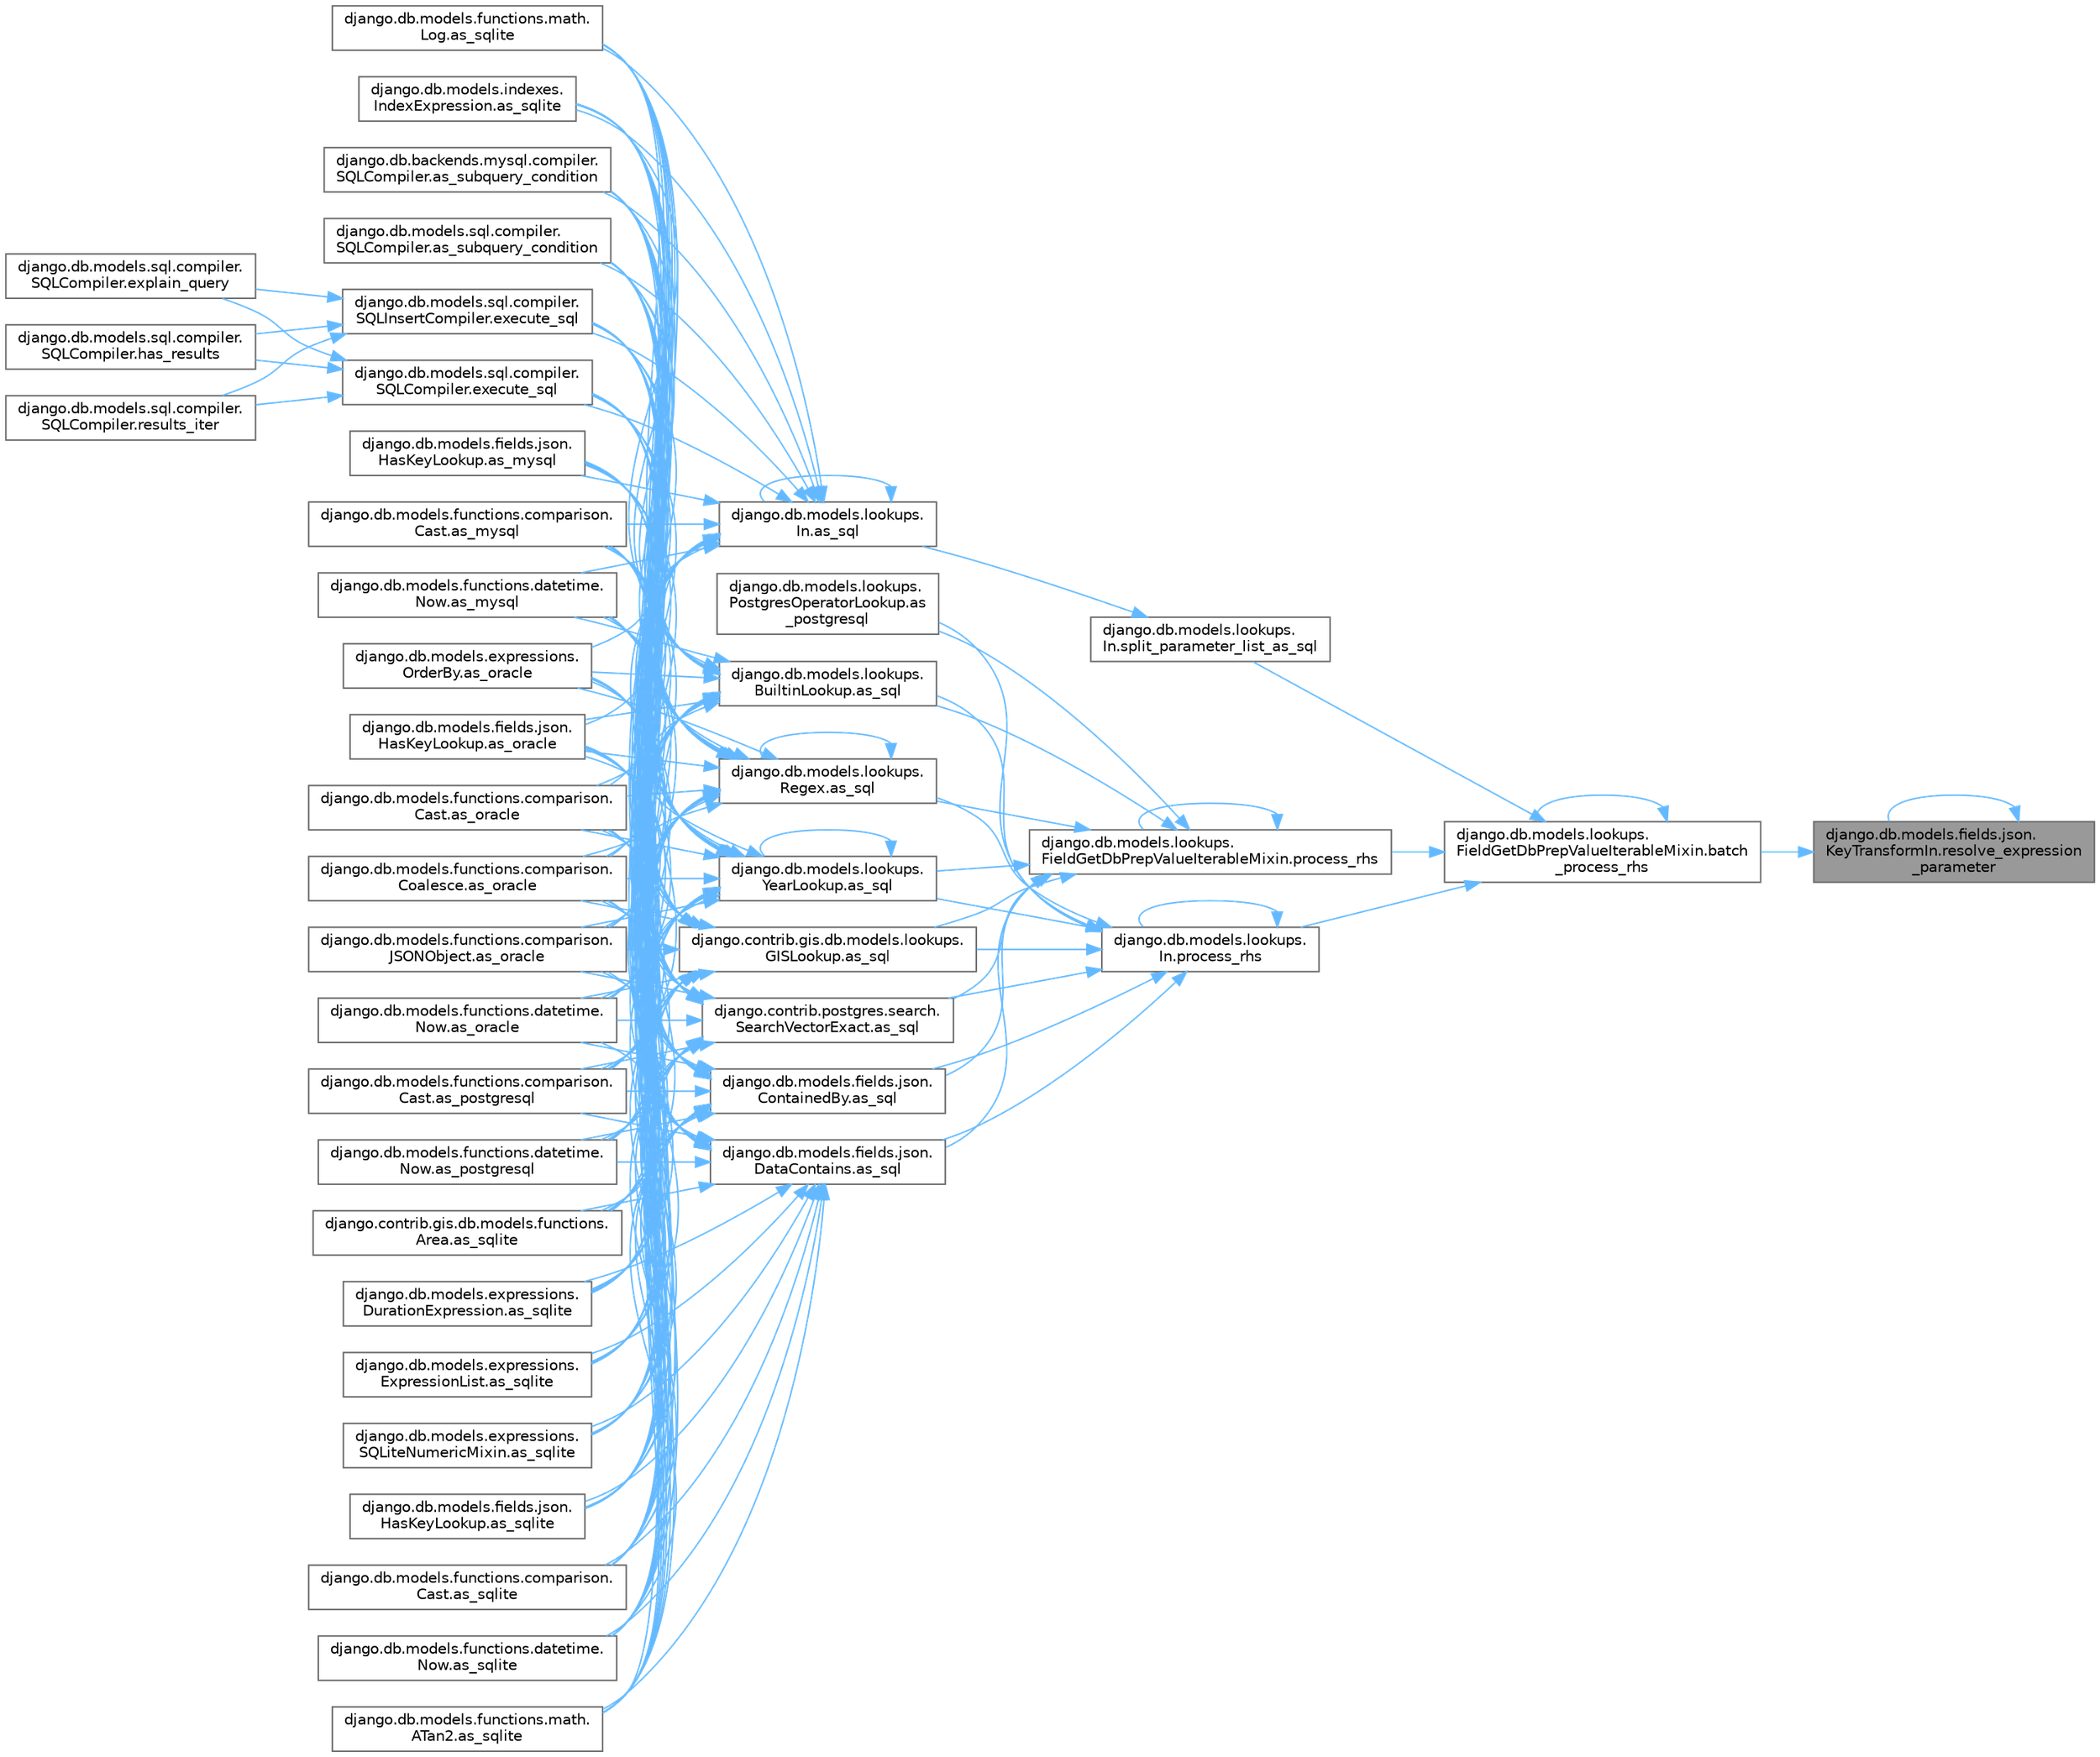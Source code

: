 digraph "django.db.models.fields.json.KeyTransformIn.resolve_expression_parameter"
{
 // LATEX_PDF_SIZE
  bgcolor="transparent";
  edge [fontname=Helvetica,fontsize=10,labelfontname=Helvetica,labelfontsize=10];
  node [fontname=Helvetica,fontsize=10,shape=box,height=0.2,width=0.4];
  rankdir="RL";
  Node1 [id="Node000001",label="django.db.models.fields.json.\lKeyTransformIn.resolve_expression\l_parameter",height=0.2,width=0.4,color="gray40", fillcolor="grey60", style="filled", fontcolor="black",tooltip=" "];
  Node1 -> Node2 [id="edge1_Node000001_Node000002",dir="back",color="steelblue1",style="solid",tooltip=" "];
  Node2 [id="Node000002",label="django.db.models.lookups.\lFieldGetDbPrepValueIterableMixin.batch\l_process_rhs",height=0.2,width=0.4,color="grey40", fillcolor="white", style="filled",URL="$classdjango_1_1db_1_1models_1_1lookups_1_1_field_get_db_prep_value_iterable_mixin.html#a94161369c47f8e2ea687388f906634bc",tooltip=" "];
  Node2 -> Node2 [id="edge2_Node000002_Node000002",dir="back",color="steelblue1",style="solid",tooltip=" "];
  Node2 -> Node3 [id="edge3_Node000002_Node000003",dir="back",color="steelblue1",style="solid",tooltip=" "];
  Node3 [id="Node000003",label="django.db.models.lookups.\lFieldGetDbPrepValueIterableMixin.process_rhs",height=0.2,width=0.4,color="grey40", fillcolor="white", style="filled",URL="$classdjango_1_1db_1_1models_1_1lookups_1_1_field_get_db_prep_value_iterable_mixin.html#a76dd22d874659802384fb89029c8d724",tooltip=" "];
  Node3 -> Node4 [id="edge4_Node000003_Node000004",dir="back",color="steelblue1",style="solid",tooltip=" "];
  Node4 [id="Node000004",label="django.db.models.lookups.\lPostgresOperatorLookup.as\l_postgresql",height=0.2,width=0.4,color="grey40", fillcolor="white", style="filled",URL="$classdjango_1_1db_1_1models_1_1lookups_1_1_postgres_operator_lookup.html#aa5fcb781a6ce643334a068601641eeb8",tooltip=" "];
  Node3 -> Node5 [id="edge5_Node000003_Node000005",dir="back",color="steelblue1",style="solid",tooltip=" "];
  Node5 [id="Node000005",label="django.contrib.gis.db.models.lookups.\lGISLookup.as_sql",height=0.2,width=0.4,color="grey40", fillcolor="white", style="filled",URL="$classdjango_1_1contrib_1_1gis_1_1db_1_1models_1_1lookups_1_1_g_i_s_lookup.html#a205b0f4d374825c94cddf5a23b4a415f",tooltip=" "];
  Node5 -> Node6 [id="edge6_Node000005_Node000006",dir="back",color="steelblue1",style="solid",tooltip=" "];
  Node6 [id="Node000006",label="django.db.models.fields.json.\lHasKeyLookup.as_mysql",height=0.2,width=0.4,color="grey40", fillcolor="white", style="filled",URL="$classdjango_1_1db_1_1models_1_1fields_1_1json_1_1_has_key_lookup.html#a10f67427287f2c0ea32513ca6f481e96",tooltip=" "];
  Node5 -> Node7 [id="edge7_Node000005_Node000007",dir="back",color="steelblue1",style="solid",tooltip=" "];
  Node7 [id="Node000007",label="django.db.models.functions.comparison.\lCast.as_mysql",height=0.2,width=0.4,color="grey40", fillcolor="white", style="filled",URL="$classdjango_1_1db_1_1models_1_1functions_1_1comparison_1_1_cast.html#a447737891e955909c6a381529a67a84e",tooltip=" "];
  Node5 -> Node8 [id="edge8_Node000005_Node000008",dir="back",color="steelblue1",style="solid",tooltip=" "];
  Node8 [id="Node000008",label="django.db.models.functions.datetime.\lNow.as_mysql",height=0.2,width=0.4,color="grey40", fillcolor="white", style="filled",URL="$classdjango_1_1db_1_1models_1_1functions_1_1datetime_1_1_now.html#a070a9334fb198086c0c4e96e9725d92b",tooltip=" "];
  Node5 -> Node9 [id="edge9_Node000005_Node000009",dir="back",color="steelblue1",style="solid",tooltip=" "];
  Node9 [id="Node000009",label="django.db.models.expressions.\lOrderBy.as_oracle",height=0.2,width=0.4,color="grey40", fillcolor="white", style="filled",URL="$classdjango_1_1db_1_1models_1_1expressions_1_1_order_by.html#af9b6ede9b0df85d6bcf54f983b3a8f6a",tooltip=" "];
  Node5 -> Node10 [id="edge10_Node000005_Node000010",dir="back",color="steelblue1",style="solid",tooltip=" "];
  Node10 [id="Node000010",label="django.db.models.fields.json.\lHasKeyLookup.as_oracle",height=0.2,width=0.4,color="grey40", fillcolor="white", style="filled",URL="$classdjango_1_1db_1_1models_1_1fields_1_1json_1_1_has_key_lookup.html#afbb88aa4fb23b3ec3acdc695c2f52398",tooltip=" "];
  Node5 -> Node11 [id="edge11_Node000005_Node000011",dir="back",color="steelblue1",style="solid",tooltip=" "];
  Node11 [id="Node000011",label="django.db.models.functions.comparison.\lCast.as_oracle",height=0.2,width=0.4,color="grey40", fillcolor="white", style="filled",URL="$classdjango_1_1db_1_1models_1_1functions_1_1comparison_1_1_cast.html#ad466cd7ca85dc257d9e2718f41a263ec",tooltip=" "];
  Node5 -> Node12 [id="edge12_Node000005_Node000012",dir="back",color="steelblue1",style="solid",tooltip=" "];
  Node12 [id="Node000012",label="django.db.models.functions.comparison.\lCoalesce.as_oracle",height=0.2,width=0.4,color="grey40", fillcolor="white", style="filled",URL="$classdjango_1_1db_1_1models_1_1functions_1_1comparison_1_1_coalesce.html#a1bbeea180ef3ef4d8ba5d51d33d6ef85",tooltip=" "];
  Node5 -> Node13 [id="edge13_Node000005_Node000013",dir="back",color="steelblue1",style="solid",tooltip=" "];
  Node13 [id="Node000013",label="django.db.models.functions.comparison.\lJSONObject.as_oracle",height=0.2,width=0.4,color="grey40", fillcolor="white", style="filled",URL="$classdjango_1_1db_1_1models_1_1functions_1_1comparison_1_1_j_s_o_n_object.html#a4b4fa1161d27b0a9bbbdd0370e9af364",tooltip=" "];
  Node5 -> Node14 [id="edge14_Node000005_Node000014",dir="back",color="steelblue1",style="solid",tooltip=" "];
  Node14 [id="Node000014",label="django.db.models.functions.datetime.\lNow.as_oracle",height=0.2,width=0.4,color="grey40", fillcolor="white", style="filled",URL="$classdjango_1_1db_1_1models_1_1functions_1_1datetime_1_1_now.html#ad5e1ae918a5c4d39f675f98280440538",tooltip=" "];
  Node5 -> Node15 [id="edge15_Node000005_Node000015",dir="back",color="steelblue1",style="solid",tooltip=" "];
  Node15 [id="Node000015",label="django.db.models.functions.comparison.\lCast.as_postgresql",height=0.2,width=0.4,color="grey40", fillcolor="white", style="filled",URL="$classdjango_1_1db_1_1models_1_1functions_1_1comparison_1_1_cast.html#ae51aa6aa6fe8ca7064d8bca2f8e05188",tooltip=" "];
  Node5 -> Node16 [id="edge16_Node000005_Node000016",dir="back",color="steelblue1",style="solid",tooltip=" "];
  Node16 [id="Node000016",label="django.db.models.functions.datetime.\lNow.as_postgresql",height=0.2,width=0.4,color="grey40", fillcolor="white", style="filled",URL="$classdjango_1_1db_1_1models_1_1functions_1_1datetime_1_1_now.html#af1402a88867fc6d69f3f56f655f37fca",tooltip=" "];
  Node5 -> Node17 [id="edge17_Node000005_Node000017",dir="back",color="steelblue1",style="solid",tooltip=" "];
  Node17 [id="Node000017",label="django.contrib.gis.db.models.functions.\lArea.as_sqlite",height=0.2,width=0.4,color="grey40", fillcolor="white", style="filled",URL="$classdjango_1_1contrib_1_1gis_1_1db_1_1models_1_1functions_1_1_area.html#ab8bfa3d35d4368e04318069dd28bd2ca",tooltip=" "];
  Node5 -> Node18 [id="edge18_Node000005_Node000018",dir="back",color="steelblue1",style="solid",tooltip=" "];
  Node18 [id="Node000018",label="django.db.models.expressions.\lDurationExpression.as_sqlite",height=0.2,width=0.4,color="grey40", fillcolor="white", style="filled",URL="$classdjango_1_1db_1_1models_1_1expressions_1_1_duration_expression.html#a5f33f70ca03904ce9b2e9824652e9fff",tooltip=" "];
  Node5 -> Node19 [id="edge19_Node000005_Node000019",dir="back",color="steelblue1",style="solid",tooltip=" "];
  Node19 [id="Node000019",label="django.db.models.expressions.\lExpressionList.as_sqlite",height=0.2,width=0.4,color="grey40", fillcolor="white", style="filled",URL="$classdjango_1_1db_1_1models_1_1expressions_1_1_expression_list.html#ae577275a98dec786535830e8d24aa13e",tooltip=" "];
  Node5 -> Node20 [id="edge20_Node000005_Node000020",dir="back",color="steelblue1",style="solid",tooltip=" "];
  Node20 [id="Node000020",label="django.db.models.expressions.\lSQLiteNumericMixin.as_sqlite",height=0.2,width=0.4,color="grey40", fillcolor="white", style="filled",URL="$classdjango_1_1db_1_1models_1_1expressions_1_1_s_q_lite_numeric_mixin.html#a7c649b97074b00e095c4ee2b3bc62482",tooltip=" "];
  Node5 -> Node21 [id="edge21_Node000005_Node000021",dir="back",color="steelblue1",style="solid",tooltip=" "];
  Node21 [id="Node000021",label="django.db.models.fields.json.\lHasKeyLookup.as_sqlite",height=0.2,width=0.4,color="grey40", fillcolor="white", style="filled",URL="$classdjango_1_1db_1_1models_1_1fields_1_1json_1_1_has_key_lookup.html#aaa01efd0fa197e203c40f6f05b000141",tooltip=" "];
  Node5 -> Node22 [id="edge22_Node000005_Node000022",dir="back",color="steelblue1",style="solid",tooltip=" "];
  Node22 [id="Node000022",label="django.db.models.functions.comparison.\lCast.as_sqlite",height=0.2,width=0.4,color="grey40", fillcolor="white", style="filled",URL="$classdjango_1_1db_1_1models_1_1functions_1_1comparison_1_1_cast.html#a1943b51797a168ff6a3ad37005086d8c",tooltip=" "];
  Node5 -> Node23 [id="edge23_Node000005_Node000023",dir="back",color="steelblue1",style="solid",tooltip=" "];
  Node23 [id="Node000023",label="django.db.models.functions.datetime.\lNow.as_sqlite",height=0.2,width=0.4,color="grey40", fillcolor="white", style="filled",URL="$classdjango_1_1db_1_1models_1_1functions_1_1datetime_1_1_now.html#a5525700866738572645141dd6f2ef41c",tooltip=" "];
  Node5 -> Node24 [id="edge24_Node000005_Node000024",dir="back",color="steelblue1",style="solid",tooltip=" "];
  Node24 [id="Node000024",label="django.db.models.functions.math.\lATan2.as_sqlite",height=0.2,width=0.4,color="grey40", fillcolor="white", style="filled",URL="$classdjango_1_1db_1_1models_1_1functions_1_1math_1_1_a_tan2.html#ac343d11000341dfc431de19f416ea4b6",tooltip=" "];
  Node5 -> Node25 [id="edge25_Node000005_Node000025",dir="back",color="steelblue1",style="solid",tooltip=" "];
  Node25 [id="Node000025",label="django.db.models.functions.math.\lLog.as_sqlite",height=0.2,width=0.4,color="grey40", fillcolor="white", style="filled",URL="$classdjango_1_1db_1_1models_1_1functions_1_1math_1_1_log.html#afcc146563033738d87dd1dc17d005111",tooltip=" "];
  Node5 -> Node26 [id="edge26_Node000005_Node000026",dir="back",color="steelblue1",style="solid",tooltip=" "];
  Node26 [id="Node000026",label="django.db.models.indexes.\lIndexExpression.as_sqlite",height=0.2,width=0.4,color="grey40", fillcolor="white", style="filled",URL="$classdjango_1_1db_1_1models_1_1indexes_1_1_index_expression.html#af6e5b161cb97d0b8bce944455e8e0d53",tooltip=" "];
  Node5 -> Node27 [id="edge27_Node000005_Node000027",dir="back",color="steelblue1",style="solid",tooltip=" "];
  Node27 [id="Node000027",label="django.db.backends.mysql.compiler.\lSQLCompiler.as_subquery_condition",height=0.2,width=0.4,color="grey40", fillcolor="white", style="filled",URL="$classdjango_1_1db_1_1backends_1_1mysql_1_1compiler_1_1_s_q_l_compiler.html#ab79da4712a24ed75ce13002a54fe8d46",tooltip=" "];
  Node5 -> Node28 [id="edge28_Node000005_Node000028",dir="back",color="steelblue1",style="solid",tooltip=" "];
  Node28 [id="Node000028",label="django.db.models.sql.compiler.\lSQLCompiler.as_subquery_condition",height=0.2,width=0.4,color="grey40", fillcolor="white", style="filled",URL="$classdjango_1_1db_1_1models_1_1sql_1_1compiler_1_1_s_q_l_compiler.html#a78bdce11e05140ed74db8f5463bedfce",tooltip=" "];
  Node5 -> Node29 [id="edge29_Node000005_Node000029",dir="back",color="steelblue1",style="solid",tooltip=" "];
  Node29 [id="Node000029",label="django.db.models.sql.compiler.\lSQLCompiler.execute_sql",height=0.2,width=0.4,color="grey40", fillcolor="white", style="filled",URL="$classdjango_1_1db_1_1models_1_1sql_1_1compiler_1_1_s_q_l_compiler.html#a07cbbc7958a72203f8ebe9ba29b9356f",tooltip=" "];
  Node29 -> Node30 [id="edge30_Node000029_Node000030",dir="back",color="steelblue1",style="solid",tooltip=" "];
  Node30 [id="Node000030",label="django.db.models.sql.compiler.\lSQLCompiler.explain_query",height=0.2,width=0.4,color="grey40", fillcolor="white", style="filled",URL="$classdjango_1_1db_1_1models_1_1sql_1_1compiler_1_1_s_q_l_compiler.html#ae37702aee3a2c220b0d45022bece3120",tooltip=" "];
  Node29 -> Node31 [id="edge31_Node000029_Node000031",dir="back",color="steelblue1",style="solid",tooltip=" "];
  Node31 [id="Node000031",label="django.db.models.sql.compiler.\lSQLCompiler.has_results",height=0.2,width=0.4,color="grey40", fillcolor="white", style="filled",URL="$classdjango_1_1db_1_1models_1_1sql_1_1compiler_1_1_s_q_l_compiler.html#a730571b9b54a4d28aed6af579018b5d4",tooltip=" "];
  Node29 -> Node32 [id="edge32_Node000029_Node000032",dir="back",color="steelblue1",style="solid",tooltip=" "];
  Node32 [id="Node000032",label="django.db.models.sql.compiler.\lSQLCompiler.results_iter",height=0.2,width=0.4,color="grey40", fillcolor="white", style="filled",URL="$classdjango_1_1db_1_1models_1_1sql_1_1compiler_1_1_s_q_l_compiler.html#ae75172de9cb1885c3c8e9842460ee1a6",tooltip=" "];
  Node5 -> Node33 [id="edge33_Node000005_Node000033",dir="back",color="steelblue1",style="solid",tooltip=" "];
  Node33 [id="Node000033",label="django.db.models.sql.compiler.\lSQLInsertCompiler.execute_sql",height=0.2,width=0.4,color="grey40", fillcolor="white", style="filled",URL="$classdjango_1_1db_1_1models_1_1sql_1_1compiler_1_1_s_q_l_insert_compiler.html#a59b977e6c439adafa1c3b0092dd7074f",tooltip=" "];
  Node33 -> Node30 [id="edge34_Node000033_Node000030",dir="back",color="steelblue1",style="solid",tooltip=" "];
  Node33 -> Node31 [id="edge35_Node000033_Node000031",dir="back",color="steelblue1",style="solid",tooltip=" "];
  Node33 -> Node32 [id="edge36_Node000033_Node000032",dir="back",color="steelblue1",style="solid",tooltip=" "];
  Node3 -> Node34 [id="edge37_Node000003_Node000034",dir="back",color="steelblue1",style="solid",tooltip=" "];
  Node34 [id="Node000034",label="django.contrib.postgres.search.\lSearchVectorExact.as_sql",height=0.2,width=0.4,color="grey40", fillcolor="white", style="filled",URL="$classdjango_1_1contrib_1_1postgres_1_1search_1_1_search_vector_exact.html#a6c2ef3f70f628015bf404fa3fd413f87",tooltip=" "];
  Node34 -> Node6 [id="edge38_Node000034_Node000006",dir="back",color="steelblue1",style="solid",tooltip=" "];
  Node34 -> Node7 [id="edge39_Node000034_Node000007",dir="back",color="steelblue1",style="solid",tooltip=" "];
  Node34 -> Node8 [id="edge40_Node000034_Node000008",dir="back",color="steelblue1",style="solid",tooltip=" "];
  Node34 -> Node9 [id="edge41_Node000034_Node000009",dir="back",color="steelblue1",style="solid",tooltip=" "];
  Node34 -> Node10 [id="edge42_Node000034_Node000010",dir="back",color="steelblue1",style="solid",tooltip=" "];
  Node34 -> Node11 [id="edge43_Node000034_Node000011",dir="back",color="steelblue1",style="solid",tooltip=" "];
  Node34 -> Node12 [id="edge44_Node000034_Node000012",dir="back",color="steelblue1",style="solid",tooltip=" "];
  Node34 -> Node13 [id="edge45_Node000034_Node000013",dir="back",color="steelblue1",style="solid",tooltip=" "];
  Node34 -> Node14 [id="edge46_Node000034_Node000014",dir="back",color="steelblue1",style="solid",tooltip=" "];
  Node34 -> Node15 [id="edge47_Node000034_Node000015",dir="back",color="steelblue1",style="solid",tooltip=" "];
  Node34 -> Node16 [id="edge48_Node000034_Node000016",dir="back",color="steelblue1",style="solid",tooltip=" "];
  Node34 -> Node17 [id="edge49_Node000034_Node000017",dir="back",color="steelblue1",style="solid",tooltip=" "];
  Node34 -> Node18 [id="edge50_Node000034_Node000018",dir="back",color="steelblue1",style="solid",tooltip=" "];
  Node34 -> Node19 [id="edge51_Node000034_Node000019",dir="back",color="steelblue1",style="solid",tooltip=" "];
  Node34 -> Node20 [id="edge52_Node000034_Node000020",dir="back",color="steelblue1",style="solid",tooltip=" "];
  Node34 -> Node21 [id="edge53_Node000034_Node000021",dir="back",color="steelblue1",style="solid",tooltip=" "];
  Node34 -> Node22 [id="edge54_Node000034_Node000022",dir="back",color="steelblue1",style="solid",tooltip=" "];
  Node34 -> Node23 [id="edge55_Node000034_Node000023",dir="back",color="steelblue1",style="solid",tooltip=" "];
  Node34 -> Node24 [id="edge56_Node000034_Node000024",dir="back",color="steelblue1",style="solid",tooltip=" "];
  Node34 -> Node25 [id="edge57_Node000034_Node000025",dir="back",color="steelblue1",style="solid",tooltip=" "];
  Node34 -> Node26 [id="edge58_Node000034_Node000026",dir="back",color="steelblue1",style="solid",tooltip=" "];
  Node34 -> Node27 [id="edge59_Node000034_Node000027",dir="back",color="steelblue1",style="solid",tooltip=" "];
  Node34 -> Node28 [id="edge60_Node000034_Node000028",dir="back",color="steelblue1",style="solid",tooltip=" "];
  Node34 -> Node29 [id="edge61_Node000034_Node000029",dir="back",color="steelblue1",style="solid",tooltip=" "];
  Node34 -> Node33 [id="edge62_Node000034_Node000033",dir="back",color="steelblue1",style="solid",tooltip=" "];
  Node3 -> Node35 [id="edge63_Node000003_Node000035",dir="back",color="steelblue1",style="solid",tooltip=" "];
  Node35 [id="Node000035",label="django.db.models.fields.json.\lContainedBy.as_sql",height=0.2,width=0.4,color="grey40", fillcolor="white", style="filled",URL="$classdjango_1_1db_1_1models_1_1fields_1_1json_1_1_contained_by.html#aae40a614388b71105b07f4af5784eed5",tooltip=" "];
  Node35 -> Node6 [id="edge64_Node000035_Node000006",dir="back",color="steelblue1",style="solid",tooltip=" "];
  Node35 -> Node7 [id="edge65_Node000035_Node000007",dir="back",color="steelblue1",style="solid",tooltip=" "];
  Node35 -> Node8 [id="edge66_Node000035_Node000008",dir="back",color="steelblue1",style="solid",tooltip=" "];
  Node35 -> Node9 [id="edge67_Node000035_Node000009",dir="back",color="steelblue1",style="solid",tooltip=" "];
  Node35 -> Node10 [id="edge68_Node000035_Node000010",dir="back",color="steelblue1",style="solid",tooltip=" "];
  Node35 -> Node11 [id="edge69_Node000035_Node000011",dir="back",color="steelblue1",style="solid",tooltip=" "];
  Node35 -> Node12 [id="edge70_Node000035_Node000012",dir="back",color="steelblue1",style="solid",tooltip=" "];
  Node35 -> Node13 [id="edge71_Node000035_Node000013",dir="back",color="steelblue1",style="solid",tooltip=" "];
  Node35 -> Node14 [id="edge72_Node000035_Node000014",dir="back",color="steelblue1",style="solid",tooltip=" "];
  Node35 -> Node15 [id="edge73_Node000035_Node000015",dir="back",color="steelblue1",style="solid",tooltip=" "];
  Node35 -> Node16 [id="edge74_Node000035_Node000016",dir="back",color="steelblue1",style="solid",tooltip=" "];
  Node35 -> Node17 [id="edge75_Node000035_Node000017",dir="back",color="steelblue1",style="solid",tooltip=" "];
  Node35 -> Node18 [id="edge76_Node000035_Node000018",dir="back",color="steelblue1",style="solid",tooltip=" "];
  Node35 -> Node19 [id="edge77_Node000035_Node000019",dir="back",color="steelblue1",style="solid",tooltip=" "];
  Node35 -> Node20 [id="edge78_Node000035_Node000020",dir="back",color="steelblue1",style="solid",tooltip=" "];
  Node35 -> Node21 [id="edge79_Node000035_Node000021",dir="back",color="steelblue1",style="solid",tooltip=" "];
  Node35 -> Node22 [id="edge80_Node000035_Node000022",dir="back",color="steelblue1",style="solid",tooltip=" "];
  Node35 -> Node23 [id="edge81_Node000035_Node000023",dir="back",color="steelblue1",style="solid",tooltip=" "];
  Node35 -> Node24 [id="edge82_Node000035_Node000024",dir="back",color="steelblue1",style="solid",tooltip=" "];
  Node35 -> Node25 [id="edge83_Node000035_Node000025",dir="back",color="steelblue1",style="solid",tooltip=" "];
  Node35 -> Node26 [id="edge84_Node000035_Node000026",dir="back",color="steelblue1",style="solid",tooltip=" "];
  Node35 -> Node27 [id="edge85_Node000035_Node000027",dir="back",color="steelblue1",style="solid",tooltip=" "];
  Node35 -> Node28 [id="edge86_Node000035_Node000028",dir="back",color="steelblue1",style="solid",tooltip=" "];
  Node35 -> Node29 [id="edge87_Node000035_Node000029",dir="back",color="steelblue1",style="solid",tooltip=" "];
  Node35 -> Node33 [id="edge88_Node000035_Node000033",dir="back",color="steelblue1",style="solid",tooltip=" "];
  Node3 -> Node36 [id="edge89_Node000003_Node000036",dir="back",color="steelblue1",style="solid",tooltip=" "];
  Node36 [id="Node000036",label="django.db.models.fields.json.\lDataContains.as_sql",height=0.2,width=0.4,color="grey40", fillcolor="white", style="filled",URL="$classdjango_1_1db_1_1models_1_1fields_1_1json_1_1_data_contains.html#afafb732d23c185c8fbda13e54e15c9af",tooltip=" "];
  Node36 -> Node6 [id="edge90_Node000036_Node000006",dir="back",color="steelblue1",style="solid",tooltip=" "];
  Node36 -> Node7 [id="edge91_Node000036_Node000007",dir="back",color="steelblue1",style="solid",tooltip=" "];
  Node36 -> Node8 [id="edge92_Node000036_Node000008",dir="back",color="steelblue1",style="solid",tooltip=" "];
  Node36 -> Node9 [id="edge93_Node000036_Node000009",dir="back",color="steelblue1",style="solid",tooltip=" "];
  Node36 -> Node10 [id="edge94_Node000036_Node000010",dir="back",color="steelblue1",style="solid",tooltip=" "];
  Node36 -> Node11 [id="edge95_Node000036_Node000011",dir="back",color="steelblue1",style="solid",tooltip=" "];
  Node36 -> Node12 [id="edge96_Node000036_Node000012",dir="back",color="steelblue1",style="solid",tooltip=" "];
  Node36 -> Node13 [id="edge97_Node000036_Node000013",dir="back",color="steelblue1",style="solid",tooltip=" "];
  Node36 -> Node14 [id="edge98_Node000036_Node000014",dir="back",color="steelblue1",style="solid",tooltip=" "];
  Node36 -> Node15 [id="edge99_Node000036_Node000015",dir="back",color="steelblue1",style="solid",tooltip=" "];
  Node36 -> Node16 [id="edge100_Node000036_Node000016",dir="back",color="steelblue1",style="solid",tooltip=" "];
  Node36 -> Node17 [id="edge101_Node000036_Node000017",dir="back",color="steelblue1",style="solid",tooltip=" "];
  Node36 -> Node18 [id="edge102_Node000036_Node000018",dir="back",color="steelblue1",style="solid",tooltip=" "];
  Node36 -> Node19 [id="edge103_Node000036_Node000019",dir="back",color="steelblue1",style="solid",tooltip=" "];
  Node36 -> Node20 [id="edge104_Node000036_Node000020",dir="back",color="steelblue1",style="solid",tooltip=" "];
  Node36 -> Node21 [id="edge105_Node000036_Node000021",dir="back",color="steelblue1",style="solid",tooltip=" "];
  Node36 -> Node22 [id="edge106_Node000036_Node000022",dir="back",color="steelblue1",style="solid",tooltip=" "];
  Node36 -> Node23 [id="edge107_Node000036_Node000023",dir="back",color="steelblue1",style="solid",tooltip=" "];
  Node36 -> Node24 [id="edge108_Node000036_Node000024",dir="back",color="steelblue1",style="solid",tooltip=" "];
  Node36 -> Node25 [id="edge109_Node000036_Node000025",dir="back",color="steelblue1",style="solid",tooltip=" "];
  Node36 -> Node26 [id="edge110_Node000036_Node000026",dir="back",color="steelblue1",style="solid",tooltip=" "];
  Node36 -> Node27 [id="edge111_Node000036_Node000027",dir="back",color="steelblue1",style="solid",tooltip=" "];
  Node36 -> Node28 [id="edge112_Node000036_Node000028",dir="back",color="steelblue1",style="solid",tooltip=" "];
  Node36 -> Node29 [id="edge113_Node000036_Node000029",dir="back",color="steelblue1",style="solid",tooltip=" "];
  Node36 -> Node33 [id="edge114_Node000036_Node000033",dir="back",color="steelblue1",style="solid",tooltip=" "];
  Node3 -> Node37 [id="edge115_Node000003_Node000037",dir="back",color="steelblue1",style="solid",tooltip=" "];
  Node37 [id="Node000037",label="django.db.models.lookups.\lBuiltinLookup.as_sql",height=0.2,width=0.4,color="grey40", fillcolor="white", style="filled",URL="$classdjango_1_1db_1_1models_1_1lookups_1_1_builtin_lookup.html#a9d1c6f0deb2d1437744326d0da2c75ae",tooltip=" "];
  Node37 -> Node6 [id="edge116_Node000037_Node000006",dir="back",color="steelblue1",style="solid",tooltip=" "];
  Node37 -> Node7 [id="edge117_Node000037_Node000007",dir="back",color="steelblue1",style="solid",tooltip=" "];
  Node37 -> Node8 [id="edge118_Node000037_Node000008",dir="back",color="steelblue1",style="solid",tooltip=" "];
  Node37 -> Node9 [id="edge119_Node000037_Node000009",dir="back",color="steelblue1",style="solid",tooltip=" "];
  Node37 -> Node10 [id="edge120_Node000037_Node000010",dir="back",color="steelblue1",style="solid",tooltip=" "];
  Node37 -> Node11 [id="edge121_Node000037_Node000011",dir="back",color="steelblue1",style="solid",tooltip=" "];
  Node37 -> Node12 [id="edge122_Node000037_Node000012",dir="back",color="steelblue1",style="solid",tooltip=" "];
  Node37 -> Node13 [id="edge123_Node000037_Node000013",dir="back",color="steelblue1",style="solid",tooltip=" "];
  Node37 -> Node14 [id="edge124_Node000037_Node000014",dir="back",color="steelblue1",style="solid",tooltip=" "];
  Node37 -> Node15 [id="edge125_Node000037_Node000015",dir="back",color="steelblue1",style="solid",tooltip=" "];
  Node37 -> Node16 [id="edge126_Node000037_Node000016",dir="back",color="steelblue1",style="solid",tooltip=" "];
  Node37 -> Node17 [id="edge127_Node000037_Node000017",dir="back",color="steelblue1",style="solid",tooltip=" "];
  Node37 -> Node18 [id="edge128_Node000037_Node000018",dir="back",color="steelblue1",style="solid",tooltip=" "];
  Node37 -> Node19 [id="edge129_Node000037_Node000019",dir="back",color="steelblue1",style="solid",tooltip=" "];
  Node37 -> Node20 [id="edge130_Node000037_Node000020",dir="back",color="steelblue1",style="solid",tooltip=" "];
  Node37 -> Node21 [id="edge131_Node000037_Node000021",dir="back",color="steelblue1",style="solid",tooltip=" "];
  Node37 -> Node22 [id="edge132_Node000037_Node000022",dir="back",color="steelblue1",style="solid",tooltip=" "];
  Node37 -> Node23 [id="edge133_Node000037_Node000023",dir="back",color="steelblue1",style="solid",tooltip=" "];
  Node37 -> Node24 [id="edge134_Node000037_Node000024",dir="back",color="steelblue1",style="solid",tooltip=" "];
  Node37 -> Node25 [id="edge135_Node000037_Node000025",dir="back",color="steelblue1",style="solid",tooltip=" "];
  Node37 -> Node26 [id="edge136_Node000037_Node000026",dir="back",color="steelblue1",style="solid",tooltip=" "];
  Node37 -> Node27 [id="edge137_Node000037_Node000027",dir="back",color="steelblue1",style="solid",tooltip=" "];
  Node37 -> Node28 [id="edge138_Node000037_Node000028",dir="back",color="steelblue1",style="solid",tooltip=" "];
  Node37 -> Node29 [id="edge139_Node000037_Node000029",dir="back",color="steelblue1",style="solid",tooltip=" "];
  Node37 -> Node33 [id="edge140_Node000037_Node000033",dir="back",color="steelblue1",style="solid",tooltip=" "];
  Node3 -> Node38 [id="edge141_Node000003_Node000038",dir="back",color="steelblue1",style="solid",tooltip=" "];
  Node38 [id="Node000038",label="django.db.models.lookups.\lRegex.as_sql",height=0.2,width=0.4,color="grey40", fillcolor="white", style="filled",URL="$classdjango_1_1db_1_1models_1_1lookups_1_1_regex.html#a6c6fe61203c4b3f9686a4467a599aed0",tooltip=" "];
  Node38 -> Node6 [id="edge142_Node000038_Node000006",dir="back",color="steelblue1",style="solid",tooltip=" "];
  Node38 -> Node7 [id="edge143_Node000038_Node000007",dir="back",color="steelblue1",style="solid",tooltip=" "];
  Node38 -> Node8 [id="edge144_Node000038_Node000008",dir="back",color="steelblue1",style="solid",tooltip=" "];
  Node38 -> Node9 [id="edge145_Node000038_Node000009",dir="back",color="steelblue1",style="solid",tooltip=" "];
  Node38 -> Node10 [id="edge146_Node000038_Node000010",dir="back",color="steelblue1",style="solid",tooltip=" "];
  Node38 -> Node11 [id="edge147_Node000038_Node000011",dir="back",color="steelblue1",style="solid",tooltip=" "];
  Node38 -> Node12 [id="edge148_Node000038_Node000012",dir="back",color="steelblue1",style="solid",tooltip=" "];
  Node38 -> Node13 [id="edge149_Node000038_Node000013",dir="back",color="steelblue1",style="solid",tooltip=" "];
  Node38 -> Node14 [id="edge150_Node000038_Node000014",dir="back",color="steelblue1",style="solid",tooltip=" "];
  Node38 -> Node15 [id="edge151_Node000038_Node000015",dir="back",color="steelblue1",style="solid",tooltip=" "];
  Node38 -> Node16 [id="edge152_Node000038_Node000016",dir="back",color="steelblue1",style="solid",tooltip=" "];
  Node38 -> Node38 [id="edge153_Node000038_Node000038",dir="back",color="steelblue1",style="solid",tooltip=" "];
  Node38 -> Node17 [id="edge154_Node000038_Node000017",dir="back",color="steelblue1",style="solid",tooltip=" "];
  Node38 -> Node18 [id="edge155_Node000038_Node000018",dir="back",color="steelblue1",style="solid",tooltip=" "];
  Node38 -> Node19 [id="edge156_Node000038_Node000019",dir="back",color="steelblue1",style="solid",tooltip=" "];
  Node38 -> Node20 [id="edge157_Node000038_Node000020",dir="back",color="steelblue1",style="solid",tooltip=" "];
  Node38 -> Node21 [id="edge158_Node000038_Node000021",dir="back",color="steelblue1",style="solid",tooltip=" "];
  Node38 -> Node22 [id="edge159_Node000038_Node000022",dir="back",color="steelblue1",style="solid",tooltip=" "];
  Node38 -> Node23 [id="edge160_Node000038_Node000023",dir="back",color="steelblue1",style="solid",tooltip=" "];
  Node38 -> Node24 [id="edge161_Node000038_Node000024",dir="back",color="steelblue1",style="solid",tooltip=" "];
  Node38 -> Node25 [id="edge162_Node000038_Node000025",dir="back",color="steelblue1",style="solid",tooltip=" "];
  Node38 -> Node26 [id="edge163_Node000038_Node000026",dir="back",color="steelblue1",style="solid",tooltip=" "];
  Node38 -> Node27 [id="edge164_Node000038_Node000027",dir="back",color="steelblue1",style="solid",tooltip=" "];
  Node38 -> Node28 [id="edge165_Node000038_Node000028",dir="back",color="steelblue1",style="solid",tooltip=" "];
  Node38 -> Node29 [id="edge166_Node000038_Node000029",dir="back",color="steelblue1",style="solid",tooltip=" "];
  Node38 -> Node33 [id="edge167_Node000038_Node000033",dir="back",color="steelblue1",style="solid",tooltip=" "];
  Node3 -> Node39 [id="edge168_Node000003_Node000039",dir="back",color="steelblue1",style="solid",tooltip=" "];
  Node39 [id="Node000039",label="django.db.models.lookups.\lYearLookup.as_sql",height=0.2,width=0.4,color="grey40", fillcolor="white", style="filled",URL="$classdjango_1_1db_1_1models_1_1lookups_1_1_year_lookup.html#a0fefef3b3ac50f322fdbc4d9d150b356",tooltip=" "];
  Node39 -> Node6 [id="edge169_Node000039_Node000006",dir="back",color="steelblue1",style="solid",tooltip=" "];
  Node39 -> Node7 [id="edge170_Node000039_Node000007",dir="back",color="steelblue1",style="solid",tooltip=" "];
  Node39 -> Node8 [id="edge171_Node000039_Node000008",dir="back",color="steelblue1",style="solid",tooltip=" "];
  Node39 -> Node9 [id="edge172_Node000039_Node000009",dir="back",color="steelblue1",style="solid",tooltip=" "];
  Node39 -> Node10 [id="edge173_Node000039_Node000010",dir="back",color="steelblue1",style="solid",tooltip=" "];
  Node39 -> Node11 [id="edge174_Node000039_Node000011",dir="back",color="steelblue1",style="solid",tooltip=" "];
  Node39 -> Node12 [id="edge175_Node000039_Node000012",dir="back",color="steelblue1",style="solid",tooltip=" "];
  Node39 -> Node13 [id="edge176_Node000039_Node000013",dir="back",color="steelblue1",style="solid",tooltip=" "];
  Node39 -> Node14 [id="edge177_Node000039_Node000014",dir="back",color="steelblue1",style="solid",tooltip=" "];
  Node39 -> Node15 [id="edge178_Node000039_Node000015",dir="back",color="steelblue1",style="solid",tooltip=" "];
  Node39 -> Node16 [id="edge179_Node000039_Node000016",dir="back",color="steelblue1",style="solid",tooltip=" "];
  Node39 -> Node39 [id="edge180_Node000039_Node000039",dir="back",color="steelblue1",style="solid",tooltip=" "];
  Node39 -> Node17 [id="edge181_Node000039_Node000017",dir="back",color="steelblue1",style="solid",tooltip=" "];
  Node39 -> Node18 [id="edge182_Node000039_Node000018",dir="back",color="steelblue1",style="solid",tooltip=" "];
  Node39 -> Node19 [id="edge183_Node000039_Node000019",dir="back",color="steelblue1",style="solid",tooltip=" "];
  Node39 -> Node20 [id="edge184_Node000039_Node000020",dir="back",color="steelblue1",style="solid",tooltip=" "];
  Node39 -> Node21 [id="edge185_Node000039_Node000021",dir="back",color="steelblue1",style="solid",tooltip=" "];
  Node39 -> Node22 [id="edge186_Node000039_Node000022",dir="back",color="steelblue1",style="solid",tooltip=" "];
  Node39 -> Node23 [id="edge187_Node000039_Node000023",dir="back",color="steelblue1",style="solid",tooltip=" "];
  Node39 -> Node24 [id="edge188_Node000039_Node000024",dir="back",color="steelblue1",style="solid",tooltip=" "];
  Node39 -> Node25 [id="edge189_Node000039_Node000025",dir="back",color="steelblue1",style="solid",tooltip=" "];
  Node39 -> Node26 [id="edge190_Node000039_Node000026",dir="back",color="steelblue1",style="solid",tooltip=" "];
  Node39 -> Node27 [id="edge191_Node000039_Node000027",dir="back",color="steelblue1",style="solid",tooltip=" "];
  Node39 -> Node28 [id="edge192_Node000039_Node000028",dir="back",color="steelblue1",style="solid",tooltip=" "];
  Node39 -> Node29 [id="edge193_Node000039_Node000029",dir="back",color="steelblue1",style="solid",tooltip=" "];
  Node39 -> Node33 [id="edge194_Node000039_Node000033",dir="back",color="steelblue1",style="solid",tooltip=" "];
  Node3 -> Node3 [id="edge195_Node000003_Node000003",dir="back",color="steelblue1",style="solid",tooltip=" "];
  Node2 -> Node40 [id="edge196_Node000002_Node000040",dir="back",color="steelblue1",style="solid",tooltip=" "];
  Node40 [id="Node000040",label="django.db.models.lookups.\lIn.process_rhs",height=0.2,width=0.4,color="grey40", fillcolor="white", style="filled",URL="$classdjango_1_1db_1_1models_1_1lookups_1_1_in.html#ae7e1a94f83054ffbedfff43a0721c912",tooltip=" "];
  Node40 -> Node4 [id="edge197_Node000040_Node000004",dir="back",color="steelblue1",style="solid",tooltip=" "];
  Node40 -> Node5 [id="edge198_Node000040_Node000005",dir="back",color="steelblue1",style="solid",tooltip=" "];
  Node40 -> Node34 [id="edge199_Node000040_Node000034",dir="back",color="steelblue1",style="solid",tooltip=" "];
  Node40 -> Node35 [id="edge200_Node000040_Node000035",dir="back",color="steelblue1",style="solid",tooltip=" "];
  Node40 -> Node36 [id="edge201_Node000040_Node000036",dir="back",color="steelblue1",style="solid",tooltip=" "];
  Node40 -> Node37 [id="edge202_Node000040_Node000037",dir="back",color="steelblue1",style="solid",tooltip=" "];
  Node40 -> Node38 [id="edge203_Node000040_Node000038",dir="back",color="steelblue1",style="solid",tooltip=" "];
  Node40 -> Node39 [id="edge204_Node000040_Node000039",dir="back",color="steelblue1",style="solid",tooltip=" "];
  Node40 -> Node40 [id="edge205_Node000040_Node000040",dir="back",color="steelblue1",style="solid",tooltip=" "];
  Node2 -> Node41 [id="edge206_Node000002_Node000041",dir="back",color="steelblue1",style="solid",tooltip=" "];
  Node41 [id="Node000041",label="django.db.models.lookups.\lIn.split_parameter_list_as_sql",height=0.2,width=0.4,color="grey40", fillcolor="white", style="filled",URL="$classdjango_1_1db_1_1models_1_1lookups_1_1_in.html#ad8e167da64a218cbe462c77aaac761bb",tooltip=" "];
  Node41 -> Node42 [id="edge207_Node000041_Node000042",dir="back",color="steelblue1",style="solid",tooltip=" "];
  Node42 [id="Node000042",label="django.db.models.lookups.\lIn.as_sql",height=0.2,width=0.4,color="grey40", fillcolor="white", style="filled",URL="$classdjango_1_1db_1_1models_1_1lookups_1_1_in.html#a04635a74ce434d5e0f6c2d9d6ad6b308",tooltip=" "];
  Node42 -> Node6 [id="edge208_Node000042_Node000006",dir="back",color="steelblue1",style="solid",tooltip=" "];
  Node42 -> Node7 [id="edge209_Node000042_Node000007",dir="back",color="steelblue1",style="solid",tooltip=" "];
  Node42 -> Node8 [id="edge210_Node000042_Node000008",dir="back",color="steelblue1",style="solid",tooltip=" "];
  Node42 -> Node9 [id="edge211_Node000042_Node000009",dir="back",color="steelblue1",style="solid",tooltip=" "];
  Node42 -> Node10 [id="edge212_Node000042_Node000010",dir="back",color="steelblue1",style="solid",tooltip=" "];
  Node42 -> Node11 [id="edge213_Node000042_Node000011",dir="back",color="steelblue1",style="solid",tooltip=" "];
  Node42 -> Node12 [id="edge214_Node000042_Node000012",dir="back",color="steelblue1",style="solid",tooltip=" "];
  Node42 -> Node13 [id="edge215_Node000042_Node000013",dir="back",color="steelblue1",style="solid",tooltip=" "];
  Node42 -> Node14 [id="edge216_Node000042_Node000014",dir="back",color="steelblue1",style="solid",tooltip=" "];
  Node42 -> Node15 [id="edge217_Node000042_Node000015",dir="back",color="steelblue1",style="solid",tooltip=" "];
  Node42 -> Node16 [id="edge218_Node000042_Node000016",dir="back",color="steelblue1",style="solid",tooltip=" "];
  Node42 -> Node42 [id="edge219_Node000042_Node000042",dir="back",color="steelblue1",style="solid",tooltip=" "];
  Node42 -> Node17 [id="edge220_Node000042_Node000017",dir="back",color="steelblue1",style="solid",tooltip=" "];
  Node42 -> Node18 [id="edge221_Node000042_Node000018",dir="back",color="steelblue1",style="solid",tooltip=" "];
  Node42 -> Node19 [id="edge222_Node000042_Node000019",dir="back",color="steelblue1",style="solid",tooltip=" "];
  Node42 -> Node20 [id="edge223_Node000042_Node000020",dir="back",color="steelblue1",style="solid",tooltip=" "];
  Node42 -> Node21 [id="edge224_Node000042_Node000021",dir="back",color="steelblue1",style="solid",tooltip=" "];
  Node42 -> Node22 [id="edge225_Node000042_Node000022",dir="back",color="steelblue1",style="solid",tooltip=" "];
  Node42 -> Node23 [id="edge226_Node000042_Node000023",dir="back",color="steelblue1",style="solid",tooltip=" "];
  Node42 -> Node24 [id="edge227_Node000042_Node000024",dir="back",color="steelblue1",style="solid",tooltip=" "];
  Node42 -> Node25 [id="edge228_Node000042_Node000025",dir="back",color="steelblue1",style="solid",tooltip=" "];
  Node42 -> Node26 [id="edge229_Node000042_Node000026",dir="back",color="steelblue1",style="solid",tooltip=" "];
  Node42 -> Node27 [id="edge230_Node000042_Node000027",dir="back",color="steelblue1",style="solid",tooltip=" "];
  Node42 -> Node28 [id="edge231_Node000042_Node000028",dir="back",color="steelblue1",style="solid",tooltip=" "];
  Node42 -> Node29 [id="edge232_Node000042_Node000029",dir="back",color="steelblue1",style="solid",tooltip=" "];
  Node42 -> Node33 [id="edge233_Node000042_Node000033",dir="back",color="steelblue1",style="solid",tooltip=" "];
  Node1 -> Node1 [id="edge234_Node000001_Node000001",dir="back",color="steelblue1",style="solid",tooltip=" "];
}
